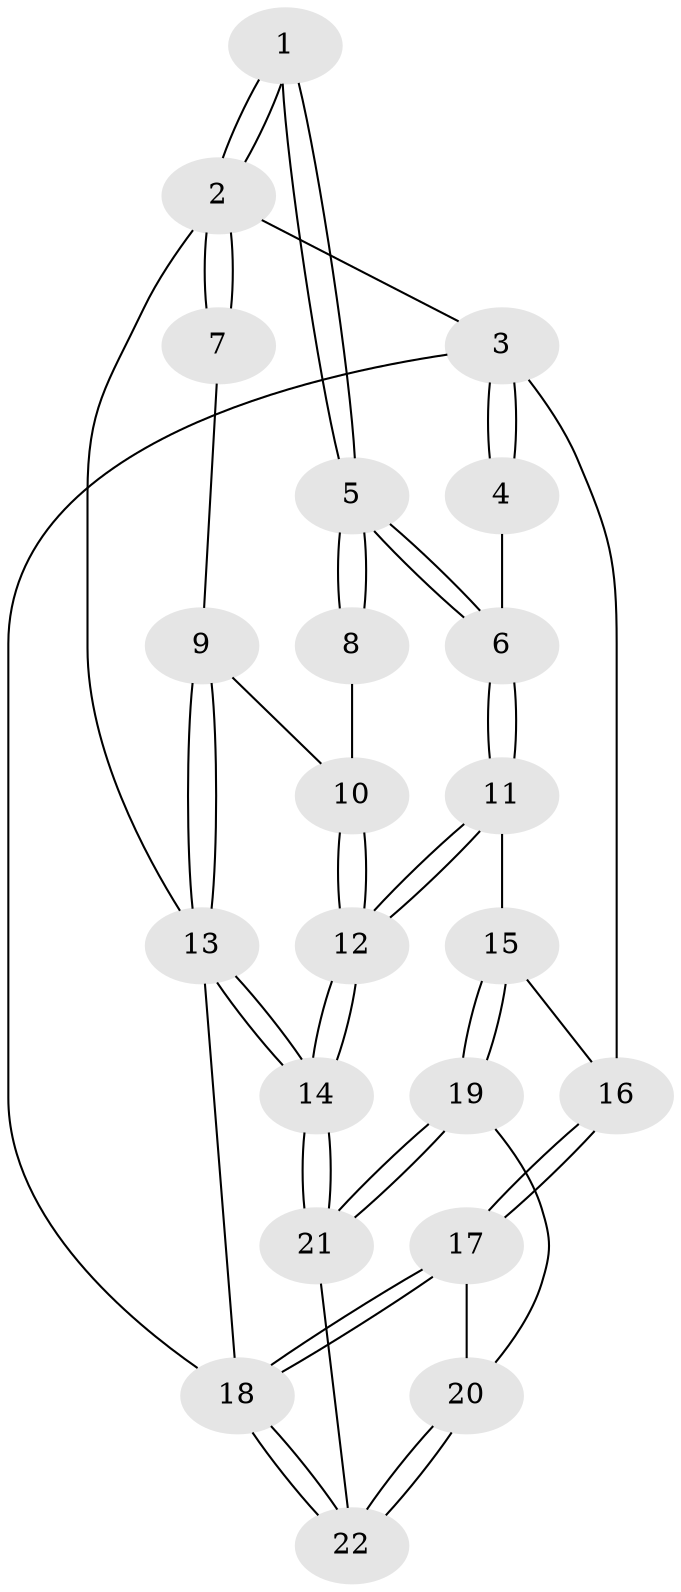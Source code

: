 // Generated by graph-tools (version 1.1) at 2025/46/02/15/25 05:46:28]
// undirected, 22 vertices, 52 edges
graph export_dot {
graph [start="1"]
  node [color=gray90,style=filled];
  1 [pos="+0.5858175351851264+0"];
  2 [pos="+1+0"];
  3 [pos="+0+0"];
  4 [pos="+0+0"];
  5 [pos="+0.5236399640055432+0.36340690975440304"];
  6 [pos="+0.5236327459071625+0.3634139997544943"];
  7 [pos="+1+0.26361746627724497"];
  8 [pos="+0.9454115011363791+0.2990623255261604"];
  9 [pos="+1+0.5052747779539158"];
  10 [pos="+0.8686304774137036+0.5952900369010989"];
  11 [pos="+0.45438774316971+0.5205736335673288"];
  12 [pos="+0.679885418359113+0.8446127131156888"];
  13 [pos="+1+1"];
  14 [pos="+0.8216248797412166+1"];
  15 [pos="+0.2756990248657884+0.5688392730801448"];
  16 [pos="+0.07186980883552069+0.5676713543981045"];
  17 [pos="+0+0.95456287549981"];
  18 [pos="+0+1"];
  19 [pos="+0.25540825807336126+0.8308712652632984"];
  20 [pos="+0.22859579541387126+0.9214404639607151"];
  21 [pos="+0.5151641484423184+1"];
  22 [pos="+0.2873181891662493+1"];
  1 -- 2;
  1 -- 2;
  1 -- 5;
  1 -- 5;
  2 -- 3;
  2 -- 7;
  2 -- 7;
  2 -- 13;
  3 -- 4;
  3 -- 4;
  3 -- 16;
  3 -- 18;
  4 -- 6;
  5 -- 6;
  5 -- 6;
  5 -- 8;
  5 -- 8;
  6 -- 11;
  6 -- 11;
  7 -- 9;
  8 -- 10;
  9 -- 10;
  9 -- 13;
  9 -- 13;
  10 -- 12;
  10 -- 12;
  11 -- 12;
  11 -- 12;
  11 -- 15;
  12 -- 14;
  12 -- 14;
  13 -- 14;
  13 -- 14;
  13 -- 18;
  14 -- 21;
  14 -- 21;
  15 -- 16;
  15 -- 19;
  15 -- 19;
  16 -- 17;
  16 -- 17;
  17 -- 18;
  17 -- 18;
  17 -- 20;
  18 -- 22;
  18 -- 22;
  19 -- 20;
  19 -- 21;
  19 -- 21;
  20 -- 22;
  20 -- 22;
  21 -- 22;
}
